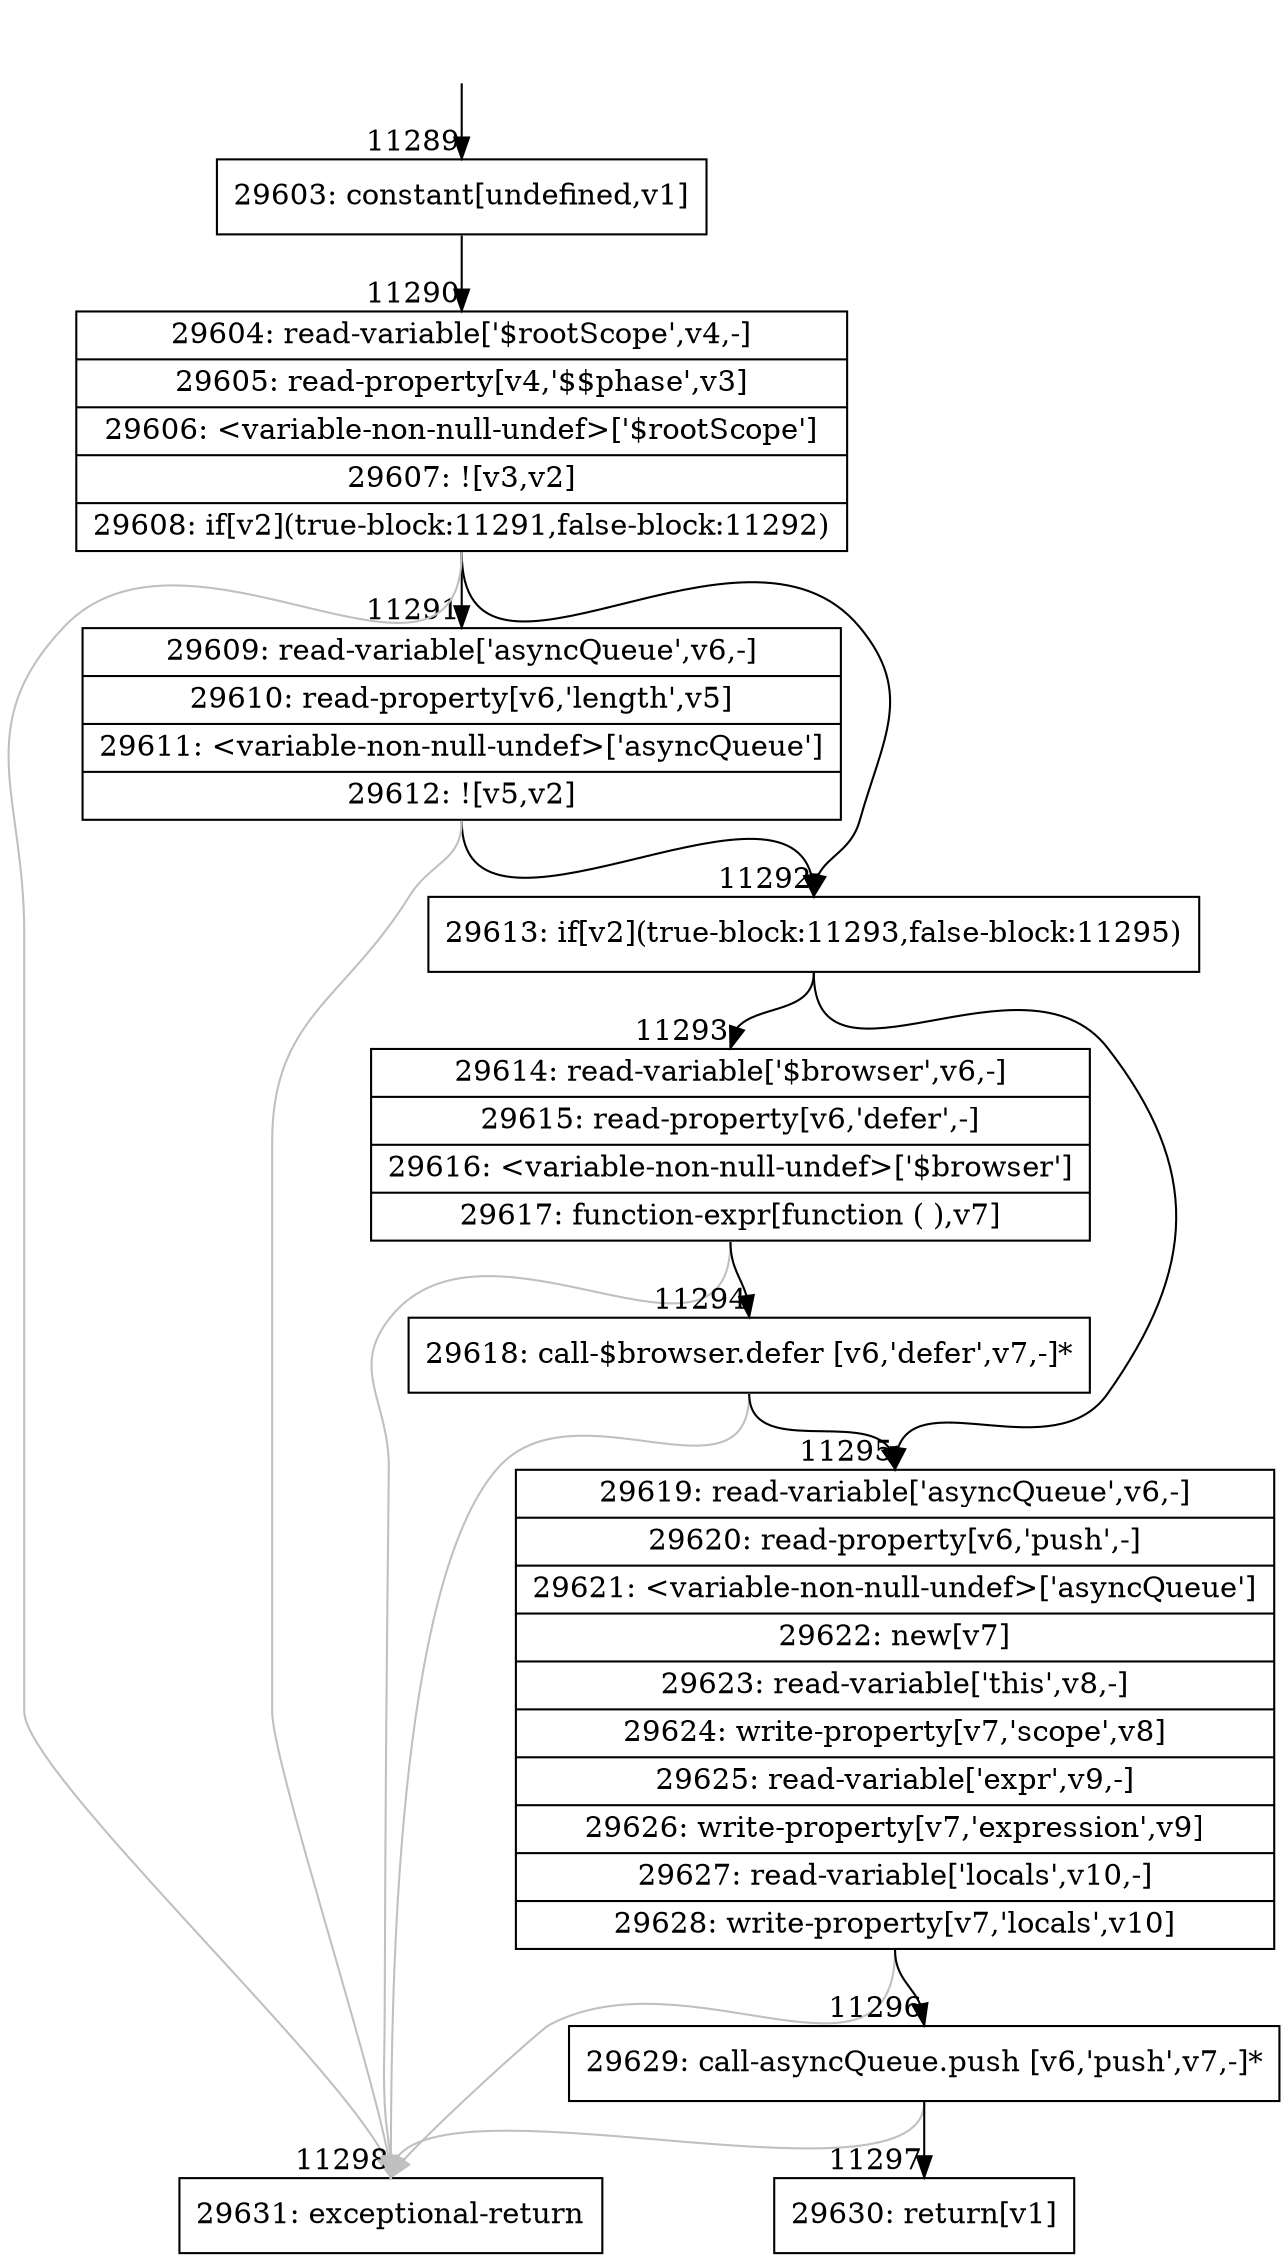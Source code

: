 digraph {
rankdir="TD"
BB_entry867[shape=none,label=""];
BB_entry867 -> BB11289 [tailport=s, headport=n, headlabel="    11289"]
BB11289 [shape=record label="{29603: constant[undefined,v1]}" ] 
BB11289 -> BB11290 [tailport=s, headport=n, headlabel="      11290"]
BB11290 [shape=record label="{29604: read-variable['$rootScope',v4,-]|29605: read-property[v4,'$$phase',v3]|29606: \<variable-non-null-undef\>['$rootScope']|29607: ![v3,v2]|29608: if[v2](true-block:11291,false-block:11292)}" ] 
BB11290 -> BB11292 [tailport=s, headport=n, headlabel="      11292"]
BB11290 -> BB11291 [tailport=s, headport=n, headlabel="      11291"]
BB11290 -> BB11298 [tailport=s, headport=n, color=gray, headlabel="      11298"]
BB11291 [shape=record label="{29609: read-variable['asyncQueue',v6,-]|29610: read-property[v6,'length',v5]|29611: \<variable-non-null-undef\>['asyncQueue']|29612: ![v5,v2]}" ] 
BB11291 -> BB11292 [tailport=s, headport=n]
BB11291 -> BB11298 [tailport=s, headport=n, color=gray]
BB11292 [shape=record label="{29613: if[v2](true-block:11293,false-block:11295)}" ] 
BB11292 -> BB11293 [tailport=s, headport=n, headlabel="      11293"]
BB11292 -> BB11295 [tailport=s, headport=n, headlabel="      11295"]
BB11293 [shape=record label="{29614: read-variable['$browser',v6,-]|29615: read-property[v6,'defer',-]|29616: \<variable-non-null-undef\>['$browser']|29617: function-expr[function ( ),v7]}" ] 
BB11293 -> BB11294 [tailport=s, headport=n, headlabel="      11294"]
BB11293 -> BB11298 [tailport=s, headport=n, color=gray]
BB11294 [shape=record label="{29618: call-$browser.defer [v6,'defer',v7,-]*}" ] 
BB11294 -> BB11295 [tailport=s, headport=n]
BB11294 -> BB11298 [tailport=s, headport=n, color=gray]
BB11295 [shape=record label="{29619: read-variable['asyncQueue',v6,-]|29620: read-property[v6,'push',-]|29621: \<variable-non-null-undef\>['asyncQueue']|29622: new[v7]|29623: read-variable['this',v8,-]|29624: write-property[v7,'scope',v8]|29625: read-variable['expr',v9,-]|29626: write-property[v7,'expression',v9]|29627: read-variable['locals',v10,-]|29628: write-property[v7,'locals',v10]}" ] 
BB11295 -> BB11296 [tailport=s, headport=n, headlabel="      11296"]
BB11295 -> BB11298 [tailport=s, headport=n, color=gray]
BB11296 [shape=record label="{29629: call-asyncQueue.push [v6,'push',v7,-]*}" ] 
BB11296 -> BB11297 [tailport=s, headport=n, headlabel="      11297"]
BB11296 -> BB11298 [tailport=s, headport=n, color=gray]
BB11297 [shape=record label="{29630: return[v1]}" ] 
BB11298 [shape=record label="{29631: exceptional-return}" ] 
//#$~ 15892
}
